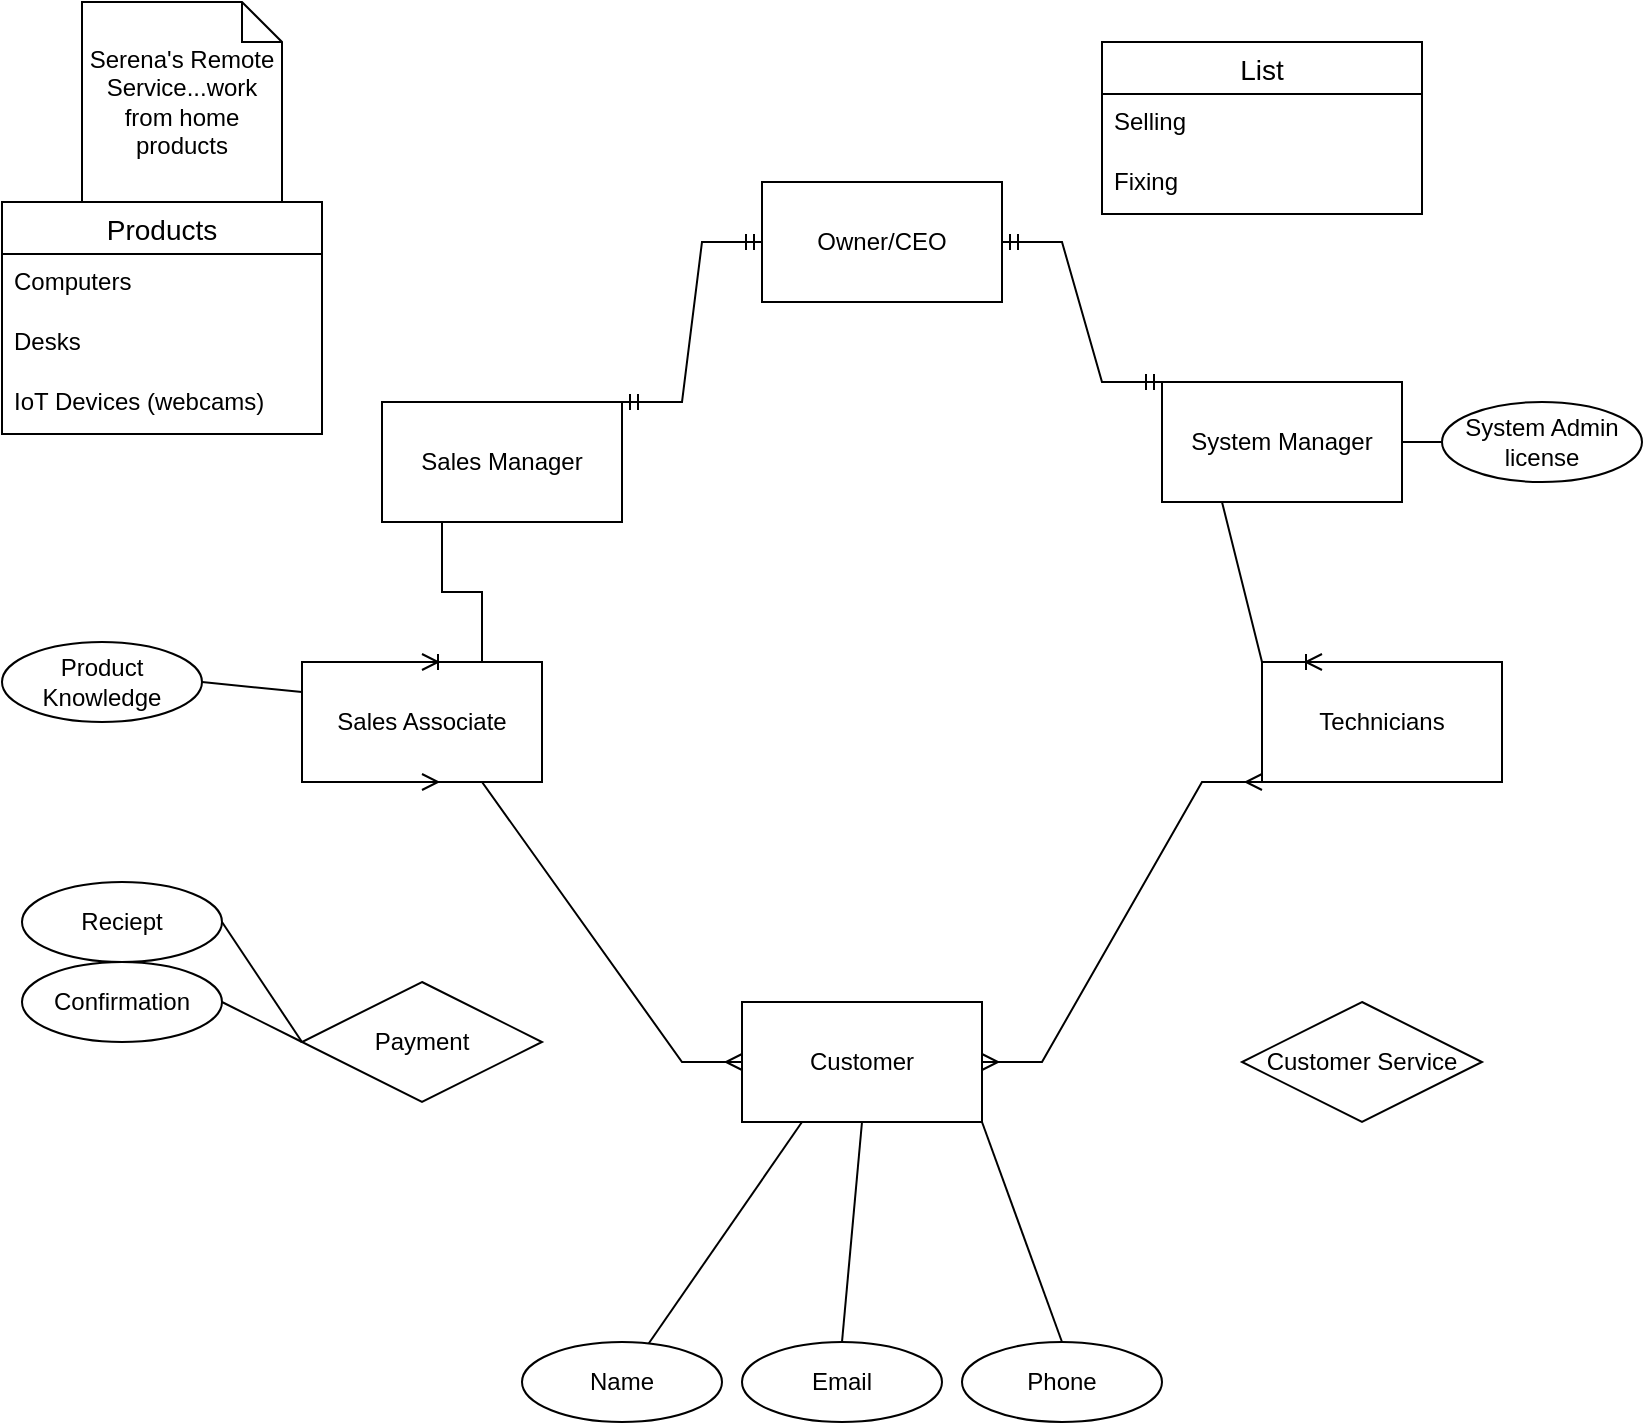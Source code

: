 <mxfile version="17.2.5" type="device"><diagram id="J9T52BqGo3mRkicX03Ux" name="Page-1"><mxGraphModel dx="786" dy="1555" grid="1" gridSize="10" guides="1" tooltips="1" connect="1" arrows="1" fold="1" page="1" pageScale="1" pageWidth="850" pageHeight="1100" math="0" shadow="0"><root><mxCell id="0"/><mxCell id="1" parent="0"/><mxCell id="nP3y8-7MF2HjquvTKuKB-5" value="Payment" style="shape=rhombus;perimeter=rhombusPerimeter;whiteSpace=wrap;html=1;align=center;" vertex="1" parent="1"><mxGeometry x="160" y="-260" width="120" height="60" as="geometry"/></mxCell><mxCell id="nP3y8-7MF2HjquvTKuKB-8" value="List" style="swimlane;fontStyle=0;childLayout=stackLayout;horizontal=1;startSize=26;horizontalStack=0;resizeParent=1;resizeParentMax=0;resizeLast=0;collapsible=1;marginBottom=0;align=center;fontSize=14;" vertex="1" parent="1"><mxGeometry x="560" y="-730" width="160" height="86" as="geometry"/></mxCell><mxCell id="nP3y8-7MF2HjquvTKuKB-9" value="Selling" style="text;strokeColor=none;fillColor=none;spacingLeft=4;spacingRight=4;overflow=hidden;rotatable=0;points=[[0,0.5],[1,0.5]];portConstraint=eastwest;fontSize=12;" vertex="1" parent="nP3y8-7MF2HjquvTKuKB-8"><mxGeometry y="26" width="160" height="30" as="geometry"/></mxCell><mxCell id="nP3y8-7MF2HjquvTKuKB-10" value="Fixing" style="text;strokeColor=none;fillColor=none;spacingLeft=4;spacingRight=4;overflow=hidden;rotatable=0;points=[[0,0.5],[1,0.5]];portConstraint=eastwest;fontSize=12;" vertex="1" parent="nP3y8-7MF2HjquvTKuKB-8"><mxGeometry y="56" width="160" height="30" as="geometry"/></mxCell><mxCell id="nP3y8-7MF2HjquvTKuKB-14" value="Serena's Remote Service...work from home products" style="shape=note;size=20;whiteSpace=wrap;html=1;" vertex="1" parent="1"><mxGeometry x="50" y="-750" width="100" height="100" as="geometry"/></mxCell><mxCell id="nP3y8-7MF2HjquvTKuKB-19" value="Customer" style="rounded=0;whiteSpace=wrap;html=1;" vertex="1" parent="1"><mxGeometry x="380" y="-250" width="120" height="60" as="geometry"/></mxCell><mxCell id="nP3y8-7MF2HjquvTKuKB-22" value="System Manager" style="rounded=0;whiteSpace=wrap;html=1;" vertex="1" parent="1"><mxGeometry x="590" y="-560" width="120" height="60" as="geometry"/></mxCell><mxCell id="nP3y8-7MF2HjquvTKuKB-23" value="Technicians" style="rounded=0;whiteSpace=wrap;html=1;" vertex="1" parent="1"><mxGeometry x="640" y="-420" width="120" height="60" as="geometry"/></mxCell><mxCell id="nP3y8-7MF2HjquvTKuKB-25" value="" style="edgeStyle=entityRelationEdgeStyle;fontSize=12;html=1;endArrow=ERoneToMany;rounded=0;exitX=0;exitY=1;exitDx=0;exitDy=0;entryX=0.25;entryY=0;entryDx=0;entryDy=0;" edge="1" parent="1" source="nP3y8-7MF2HjquvTKuKB-22" target="nP3y8-7MF2HjquvTKuKB-23"><mxGeometry width="100" height="100" relative="1" as="geometry"><mxPoint x="460" y="-250" as="sourcePoint"/><mxPoint x="560" y="-350" as="targetPoint"/></mxGeometry></mxCell><mxCell id="nP3y8-7MF2HjquvTKuKB-29" value="Name" style="ellipse;whiteSpace=wrap;html=1;align=center;" vertex="1" parent="1"><mxGeometry x="270" y="-80" width="100" height="40" as="geometry"/></mxCell><mxCell id="nP3y8-7MF2HjquvTKuKB-30" value="Email" style="ellipse;whiteSpace=wrap;html=1;align=center;" vertex="1" parent="1"><mxGeometry x="380" y="-80" width="100" height="40" as="geometry"/></mxCell><mxCell id="nP3y8-7MF2HjquvTKuKB-31" value="Phone" style="ellipse;whiteSpace=wrap;html=1;align=center;" vertex="1" parent="1"><mxGeometry x="490" y="-80" width="100" height="40" as="geometry"/></mxCell><mxCell id="nP3y8-7MF2HjquvTKuKB-32" value="" style="endArrow=none;html=1;rounded=0;entryX=0.25;entryY=1;entryDx=0;entryDy=0;" edge="1" parent="1" source="nP3y8-7MF2HjquvTKuKB-29" target="nP3y8-7MF2HjquvTKuKB-19"><mxGeometry relative="1" as="geometry"><mxPoint x="280" y="-200" as="sourcePoint"/><mxPoint x="440" y="-200" as="targetPoint"/></mxGeometry></mxCell><mxCell id="nP3y8-7MF2HjquvTKuKB-33" value="" style="endArrow=none;html=1;rounded=0;entryX=0.5;entryY=1;entryDx=0;entryDy=0;exitX=0.5;exitY=0;exitDx=0;exitDy=0;" edge="1" parent="1" source="nP3y8-7MF2HjquvTKuKB-30" target="nP3y8-7MF2HjquvTKuKB-19"><mxGeometry relative="1" as="geometry"><mxPoint x="280" y="-200" as="sourcePoint"/><mxPoint x="440" y="-200" as="targetPoint"/></mxGeometry></mxCell><mxCell id="nP3y8-7MF2HjquvTKuKB-35" value="" style="endArrow=none;html=1;rounded=0;entryX=1;entryY=1;entryDx=0;entryDy=0;exitX=0.5;exitY=0;exitDx=0;exitDy=0;" edge="1" parent="1" source="nP3y8-7MF2HjquvTKuKB-31" target="nP3y8-7MF2HjquvTKuKB-19"><mxGeometry relative="1" as="geometry"><mxPoint x="280" y="-200" as="sourcePoint"/><mxPoint x="440" y="-200" as="targetPoint"/></mxGeometry></mxCell><mxCell id="nP3y8-7MF2HjquvTKuKB-37" value="System Admin license" style="ellipse;whiteSpace=wrap;html=1;align=center;" vertex="1" parent="1"><mxGeometry x="730" y="-550" width="100" height="40" as="geometry"/></mxCell><mxCell id="nP3y8-7MF2HjquvTKuKB-40" value="Sales Associate" style="rounded=0;whiteSpace=wrap;html=1;" vertex="1" parent="1"><mxGeometry x="160" y="-420" width="120" height="60" as="geometry"/></mxCell><mxCell id="nP3y8-7MF2HjquvTKuKB-41" value="Sales Manager" style="rounded=0;whiteSpace=wrap;html=1;" vertex="1" parent="1"><mxGeometry x="200" y="-550" width="120" height="60" as="geometry"/></mxCell><mxCell id="nP3y8-7MF2HjquvTKuKB-42" value="Owner/CEO" style="rounded=0;whiteSpace=wrap;html=1;" vertex="1" parent="1"><mxGeometry x="390" y="-660" width="120" height="60" as="geometry"/></mxCell><mxCell id="nP3y8-7MF2HjquvTKuKB-43" value="Customer Service" style="shape=rhombus;perimeter=rhombusPerimeter;whiteSpace=wrap;html=1;align=center;" vertex="1" parent="1"><mxGeometry x="630" y="-250" width="120" height="60" as="geometry"/></mxCell><mxCell id="nP3y8-7MF2HjquvTKuKB-44" value="Reciept" style="ellipse;whiteSpace=wrap;html=1;align=center;" vertex="1" parent="1"><mxGeometry x="20" y="-310" width="100" height="40" as="geometry"/></mxCell><mxCell id="nP3y8-7MF2HjquvTKuKB-45" value="Confirmation" style="ellipse;whiteSpace=wrap;html=1;align=center;" vertex="1" parent="1"><mxGeometry x="20" y="-270" width="100" height="40" as="geometry"/></mxCell><mxCell id="nP3y8-7MF2HjquvTKuKB-46" value="" style="endArrow=none;html=1;rounded=0;exitX=1;exitY=0.5;exitDx=0;exitDy=0;entryX=0;entryY=0.5;entryDx=0;entryDy=0;" edge="1" parent="1" source="nP3y8-7MF2HjquvTKuKB-45" target="nP3y8-7MF2HjquvTKuKB-5"><mxGeometry relative="1" as="geometry"><mxPoint x="310" y="-250" as="sourcePoint"/><mxPoint x="470" y="-250" as="targetPoint"/></mxGeometry></mxCell><mxCell id="nP3y8-7MF2HjquvTKuKB-47" value="" style="endArrow=none;html=1;rounded=0;exitX=1;exitY=0.5;exitDx=0;exitDy=0;entryX=0;entryY=0.5;entryDx=0;entryDy=0;" edge="1" parent="1" source="nP3y8-7MF2HjquvTKuKB-44" target="nP3y8-7MF2HjquvTKuKB-5"><mxGeometry relative="1" as="geometry"><mxPoint x="310" y="-250" as="sourcePoint"/><mxPoint x="470" y="-250" as="targetPoint"/><Array as="points"/></mxGeometry></mxCell><mxCell id="nP3y8-7MF2HjquvTKuKB-49" value="" style="edgeStyle=entityRelationEdgeStyle;fontSize=12;html=1;endArrow=ERmandOne;startArrow=ERmandOne;rounded=0;entryX=0;entryY=0.5;entryDx=0;entryDy=0;exitX=1;exitY=0;exitDx=0;exitDy=0;" edge="1" parent="1" source="nP3y8-7MF2HjquvTKuKB-41" target="nP3y8-7MF2HjquvTKuKB-42"><mxGeometry width="100" height="100" relative="1" as="geometry"><mxPoint x="290" y="-410" as="sourcePoint"/><mxPoint x="390" y="-510" as="targetPoint"/></mxGeometry></mxCell><mxCell id="nP3y8-7MF2HjquvTKuKB-50" value="" style="edgeStyle=entityRelationEdgeStyle;fontSize=12;html=1;endArrow=ERmandOne;startArrow=ERmandOne;rounded=0;entryX=1;entryY=0.5;entryDx=0;entryDy=0;exitX=0;exitY=0;exitDx=0;exitDy=0;" edge="1" parent="1" source="nP3y8-7MF2HjquvTKuKB-22" target="nP3y8-7MF2HjquvTKuKB-42"><mxGeometry width="100" height="100" relative="1" as="geometry"><mxPoint x="290" y="-410" as="sourcePoint"/><mxPoint x="390" y="-510" as="targetPoint"/></mxGeometry></mxCell><mxCell id="nP3y8-7MF2HjquvTKuKB-51" value="" style="edgeStyle=entityRelationEdgeStyle;fontSize=12;html=1;endArrow=ERoneToMany;rounded=0;exitX=0.5;exitY=1;exitDx=0;exitDy=0;entryX=0.5;entryY=0;entryDx=0;entryDy=0;" edge="1" parent="1" source="nP3y8-7MF2HjquvTKuKB-41" target="nP3y8-7MF2HjquvTKuKB-40"><mxGeometry width="100" height="100" relative="1" as="geometry"><mxPoint x="290" y="-410" as="sourcePoint"/><mxPoint x="380" y="-420" as="targetPoint"/></mxGeometry></mxCell><mxCell id="nP3y8-7MF2HjquvTKuKB-53" value="" style="edgeStyle=entityRelationEdgeStyle;fontSize=12;html=1;endArrow=ERmany;startArrow=ERmany;rounded=0;entryX=0;entryY=1;entryDx=0;entryDy=0;exitX=1;exitY=0.5;exitDx=0;exitDy=0;" edge="1" parent="1" source="nP3y8-7MF2HjquvTKuKB-19" target="nP3y8-7MF2HjquvTKuKB-23"><mxGeometry width="100" height="100" relative="1" as="geometry"><mxPoint x="290" y="-280" as="sourcePoint"/><mxPoint x="390" y="-380" as="targetPoint"/></mxGeometry></mxCell><mxCell id="nP3y8-7MF2HjquvTKuKB-54" value="" style="edgeStyle=entityRelationEdgeStyle;fontSize=12;html=1;endArrow=ERmany;startArrow=ERmany;rounded=0;entryX=0;entryY=0.5;entryDx=0;entryDy=0;exitX=0.5;exitY=1;exitDx=0;exitDy=0;" edge="1" parent="1" source="nP3y8-7MF2HjquvTKuKB-40" target="nP3y8-7MF2HjquvTKuKB-19"><mxGeometry width="100" height="100" relative="1" as="geometry"><mxPoint x="530" y="-210" as="sourcePoint"/><mxPoint x="650" y="-350" as="targetPoint"/></mxGeometry></mxCell><mxCell id="nP3y8-7MF2HjquvTKuKB-55" value="" style="endArrow=none;html=1;rounded=0;entryX=0;entryY=0.5;entryDx=0;entryDy=0;exitX=1;exitY=0.5;exitDx=0;exitDy=0;" edge="1" parent="1" source="nP3y8-7MF2HjquvTKuKB-22" target="nP3y8-7MF2HjquvTKuKB-37"><mxGeometry relative="1" as="geometry"><mxPoint x="510" y="-460" as="sourcePoint"/><mxPoint x="670" y="-460" as="targetPoint"/></mxGeometry></mxCell><mxCell id="nP3y8-7MF2HjquvTKuKB-56" value="Products" style="swimlane;fontStyle=0;childLayout=stackLayout;horizontal=1;startSize=26;horizontalStack=0;resizeParent=1;resizeParentMax=0;resizeLast=0;collapsible=1;marginBottom=0;align=center;fontSize=14;" vertex="1" parent="1"><mxGeometry x="10" y="-650" width="160" height="116" as="geometry"/></mxCell><mxCell id="nP3y8-7MF2HjquvTKuKB-57" value="Computers" style="text;strokeColor=none;fillColor=none;spacingLeft=4;spacingRight=4;overflow=hidden;rotatable=0;points=[[0,0.5],[1,0.5]];portConstraint=eastwest;fontSize=12;" vertex="1" parent="nP3y8-7MF2HjquvTKuKB-56"><mxGeometry y="26" width="160" height="30" as="geometry"/></mxCell><mxCell id="nP3y8-7MF2HjquvTKuKB-58" value="Desks" style="text;strokeColor=none;fillColor=none;spacingLeft=4;spacingRight=4;overflow=hidden;rotatable=0;points=[[0,0.5],[1,0.5]];portConstraint=eastwest;fontSize=12;" vertex="1" parent="nP3y8-7MF2HjquvTKuKB-56"><mxGeometry y="56" width="160" height="30" as="geometry"/></mxCell><mxCell id="nP3y8-7MF2HjquvTKuKB-59" value="IoT Devices (webcams)" style="text;strokeColor=none;fillColor=none;spacingLeft=4;spacingRight=4;overflow=hidden;rotatable=0;points=[[0,0.5],[1,0.5]];portConstraint=eastwest;fontSize=12;" vertex="1" parent="nP3y8-7MF2HjquvTKuKB-56"><mxGeometry y="86" width="160" height="30" as="geometry"/></mxCell><mxCell id="nP3y8-7MF2HjquvTKuKB-60" value="Product Knowledge" style="ellipse;whiteSpace=wrap;html=1;align=center;" vertex="1" parent="1"><mxGeometry x="10" y="-430" width="100" height="40" as="geometry"/></mxCell><mxCell id="nP3y8-7MF2HjquvTKuKB-61" value="" style="endArrow=none;html=1;rounded=0;entryX=0;entryY=0.25;entryDx=0;entryDy=0;exitX=1;exitY=0.5;exitDx=0;exitDy=0;" edge="1" parent="1" source="nP3y8-7MF2HjquvTKuKB-60" target="nP3y8-7MF2HjquvTKuKB-40"><mxGeometry relative="1" as="geometry"><mxPoint x="280" y="-500" as="sourcePoint"/><mxPoint x="440" y="-500" as="targetPoint"/></mxGeometry></mxCell></root></mxGraphModel></diagram></mxfile>